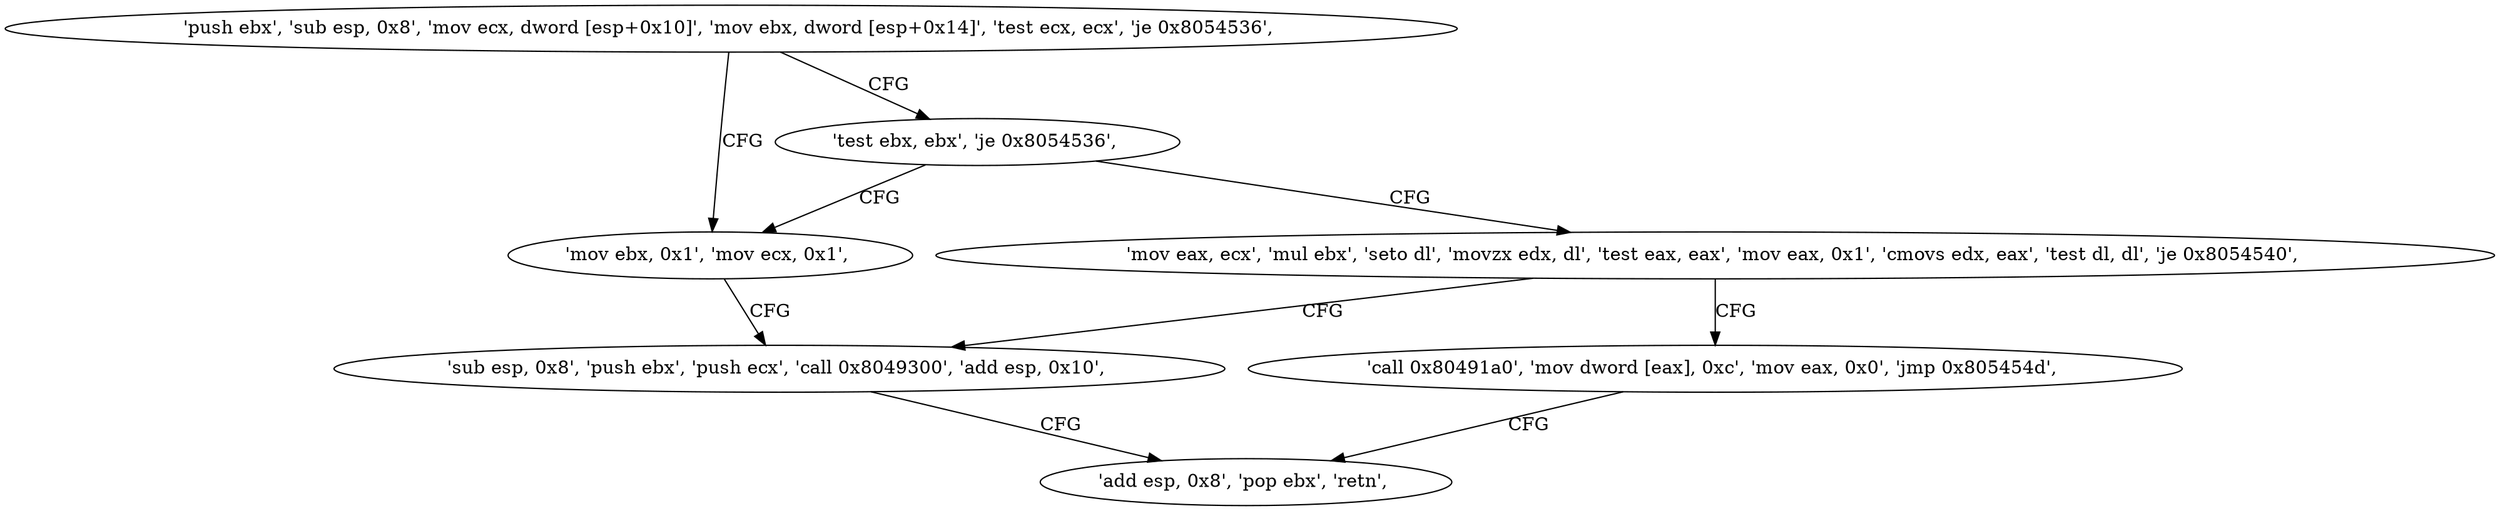 digraph "func" {
"134563064" [label = "'push ebx', 'sub esp, 0x8', 'mov ecx, dword [esp+0x10]', 'mov ebx, dword [esp+0x14]', 'test ecx, ecx', 'je 0x8054536', " ]
"134563126" [label = "'mov ebx, 0x1', 'mov ecx, 0x1', " ]
"134563080" [label = "'test ebx, ebx', 'je 0x8054536', " ]
"134563136" [label = "'sub esp, 0x8', 'push ebx', 'push ecx', 'call 0x8049300', 'add esp, 0x10', " ]
"134563084" [label = "'mov eax, ecx', 'mul ebx', 'seto dl', 'movzx edx, dl', 'test eax, eax', 'mov eax, 0x1', 'cmovs edx, eax', 'test dl, dl', 'je 0x8054540', " ]
"134563108" [label = "'call 0x80491a0', 'mov dword [eax], 0xc', 'mov eax, 0x0', 'jmp 0x805454d', " ]
"134563149" [label = "'add esp, 0x8', 'pop ebx', 'retn', " ]
"134563064" -> "134563126" [ label = "CFG" ]
"134563064" -> "134563080" [ label = "CFG" ]
"134563126" -> "134563136" [ label = "CFG" ]
"134563080" -> "134563126" [ label = "CFG" ]
"134563080" -> "134563084" [ label = "CFG" ]
"134563136" -> "134563149" [ label = "CFG" ]
"134563084" -> "134563136" [ label = "CFG" ]
"134563084" -> "134563108" [ label = "CFG" ]
"134563108" -> "134563149" [ label = "CFG" ]
}
